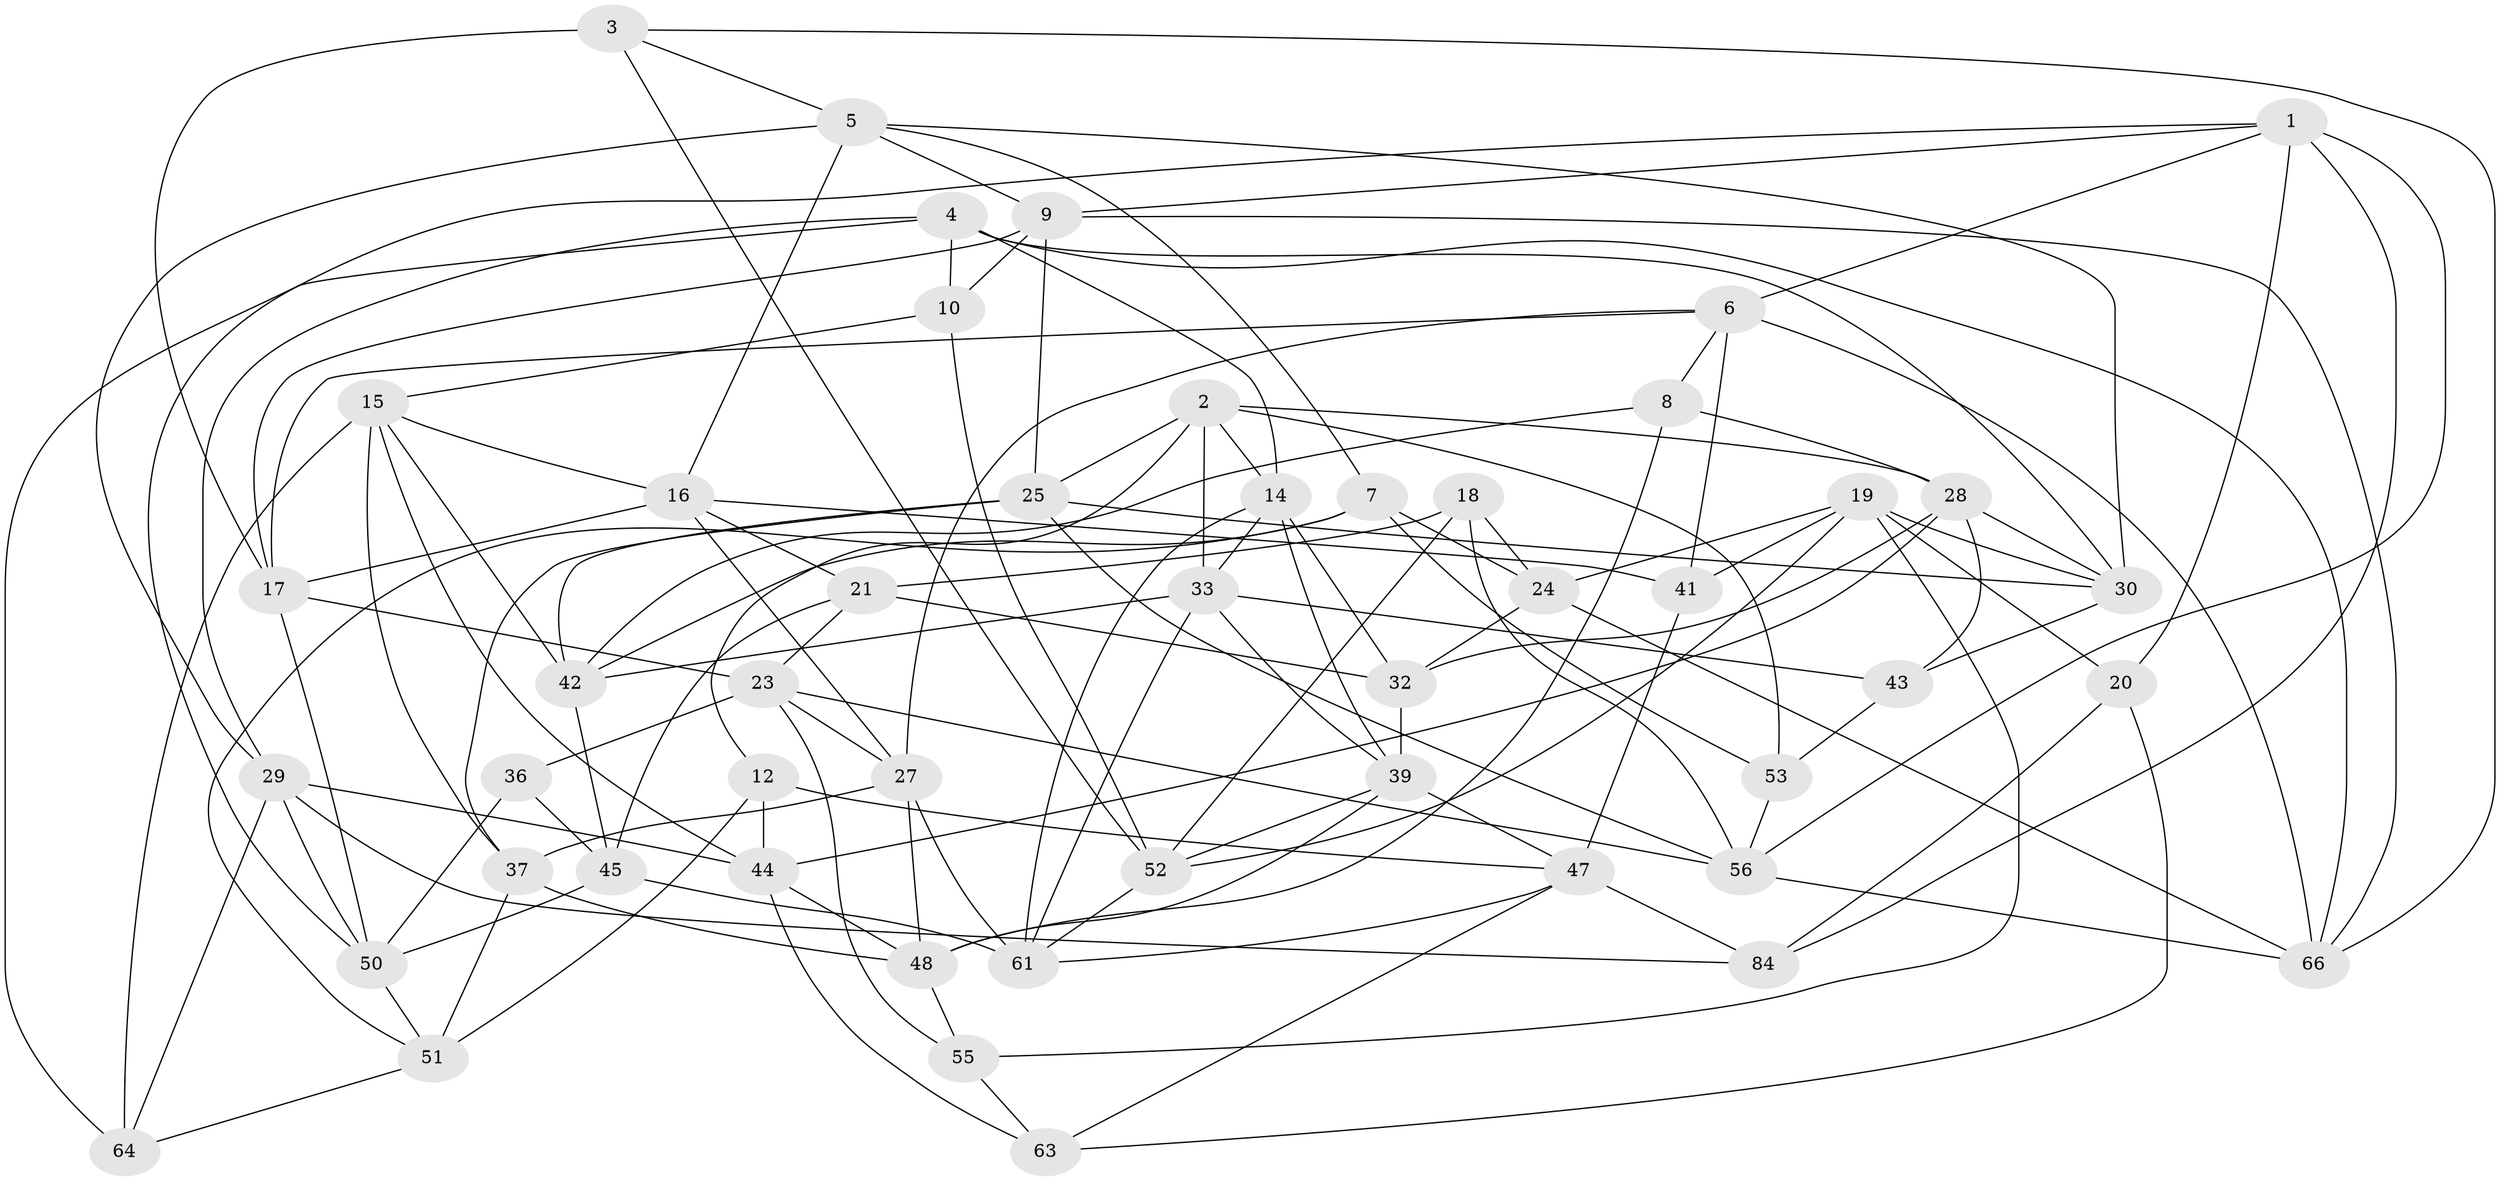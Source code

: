 // original degree distribution, {4: 1.0}
// Generated by graph-tools (version 1.1) at 2025/11/02/27/25 16:11:44]
// undirected, 49 vertices, 129 edges
graph export_dot {
graph [start="1"]
  node [color=gray90,style=filled];
  1 [super="+60"];
  2 [super="+11"];
  3;
  4 [super="+34"];
  5 [super="+22"];
  6 [super="+81"];
  7 [super="+68"];
  8;
  9 [super="+13"];
  10;
  12;
  14 [super="+59"];
  15 [super="+31"];
  16 [super="+65"];
  17 [super="+38"];
  18;
  19 [super="+75"];
  20;
  21 [super="+70"];
  23 [super="+69"];
  24 [super="+76"];
  25 [super="+26"];
  27 [super="+54"];
  28 [super="+79"];
  29 [super="+40"];
  30 [super="+74"];
  32 [super="+35"];
  33 [super="+49"];
  36;
  37 [super="+57"];
  39 [super="+46"];
  41;
  42 [super="+78"];
  43;
  44 [super="+80"];
  45 [super="+62"];
  47 [super="+83"];
  48 [super="+77"];
  50 [super="+67"];
  51 [super="+82"];
  52 [super="+71"];
  53;
  55;
  56 [super="+58"];
  61 [super="+73"];
  63;
  64;
  66 [super="+72"];
  84;
  1 -- 9;
  1 -- 20;
  1 -- 56;
  1 -- 84;
  1 -- 6;
  1 -- 50;
  2 -- 53;
  2 -- 33;
  2 -- 14;
  2 -- 25;
  2 -- 12;
  2 -- 28;
  3 -- 52;
  3 -- 17;
  3 -- 66;
  3 -- 5;
  4 -- 29;
  4 -- 14;
  4 -- 10;
  4 -- 64;
  4 -- 66;
  4 -- 30;
  5 -- 7;
  5 -- 30;
  5 -- 16;
  5 -- 29;
  5 -- 9;
  6 -- 17;
  6 -- 66;
  6 -- 8;
  6 -- 41;
  6 -- 27;
  7 -- 24 [weight=2];
  7 -- 42;
  7 -- 51;
  7 -- 53;
  8 -- 42;
  8 -- 28;
  8 -- 48;
  9 -- 25;
  9 -- 17;
  9 -- 10;
  9 -- 66;
  10 -- 15;
  10 -- 52;
  12 -- 44;
  12 -- 47;
  12 -- 51;
  14 -- 32;
  14 -- 39;
  14 -- 33;
  14 -- 61;
  15 -- 44;
  15 -- 16;
  15 -- 64;
  15 -- 42;
  15 -- 37;
  16 -- 21;
  16 -- 41;
  16 -- 17;
  16 -- 27;
  17 -- 50;
  17 -- 23;
  18 -- 56;
  18 -- 52;
  18 -- 21;
  18 -- 24;
  19 -- 20;
  19 -- 41;
  19 -- 52;
  19 -- 24;
  19 -- 30;
  19 -- 55;
  20 -- 63;
  20 -- 84;
  21 -- 32 [weight=2];
  21 -- 45;
  21 -- 23;
  23 -- 55;
  23 -- 56;
  23 -- 27;
  23 -- 36;
  24 -- 32;
  24 -- 66;
  25 -- 30;
  25 -- 56;
  25 -- 42;
  25 -- 37;
  27 -- 37;
  27 -- 48;
  27 -- 61;
  28 -- 32;
  28 -- 43;
  28 -- 44;
  28 -- 30;
  29 -- 84;
  29 -- 64;
  29 -- 50;
  29 -- 44;
  30 -- 43;
  32 -- 39;
  33 -- 42;
  33 -- 39;
  33 -- 43;
  33 -- 61;
  36 -- 45 [weight=2];
  36 -- 50;
  37 -- 51 [weight=2];
  37 -- 48;
  39 -- 52;
  39 -- 48;
  39 -- 47;
  41 -- 47;
  42 -- 45;
  43 -- 53;
  44 -- 63;
  44 -- 48;
  45 -- 61;
  45 -- 50;
  47 -- 84;
  47 -- 61;
  47 -- 63;
  48 -- 55;
  50 -- 51;
  51 -- 64;
  52 -- 61;
  53 -- 56;
  55 -- 63;
  56 -- 66;
}
